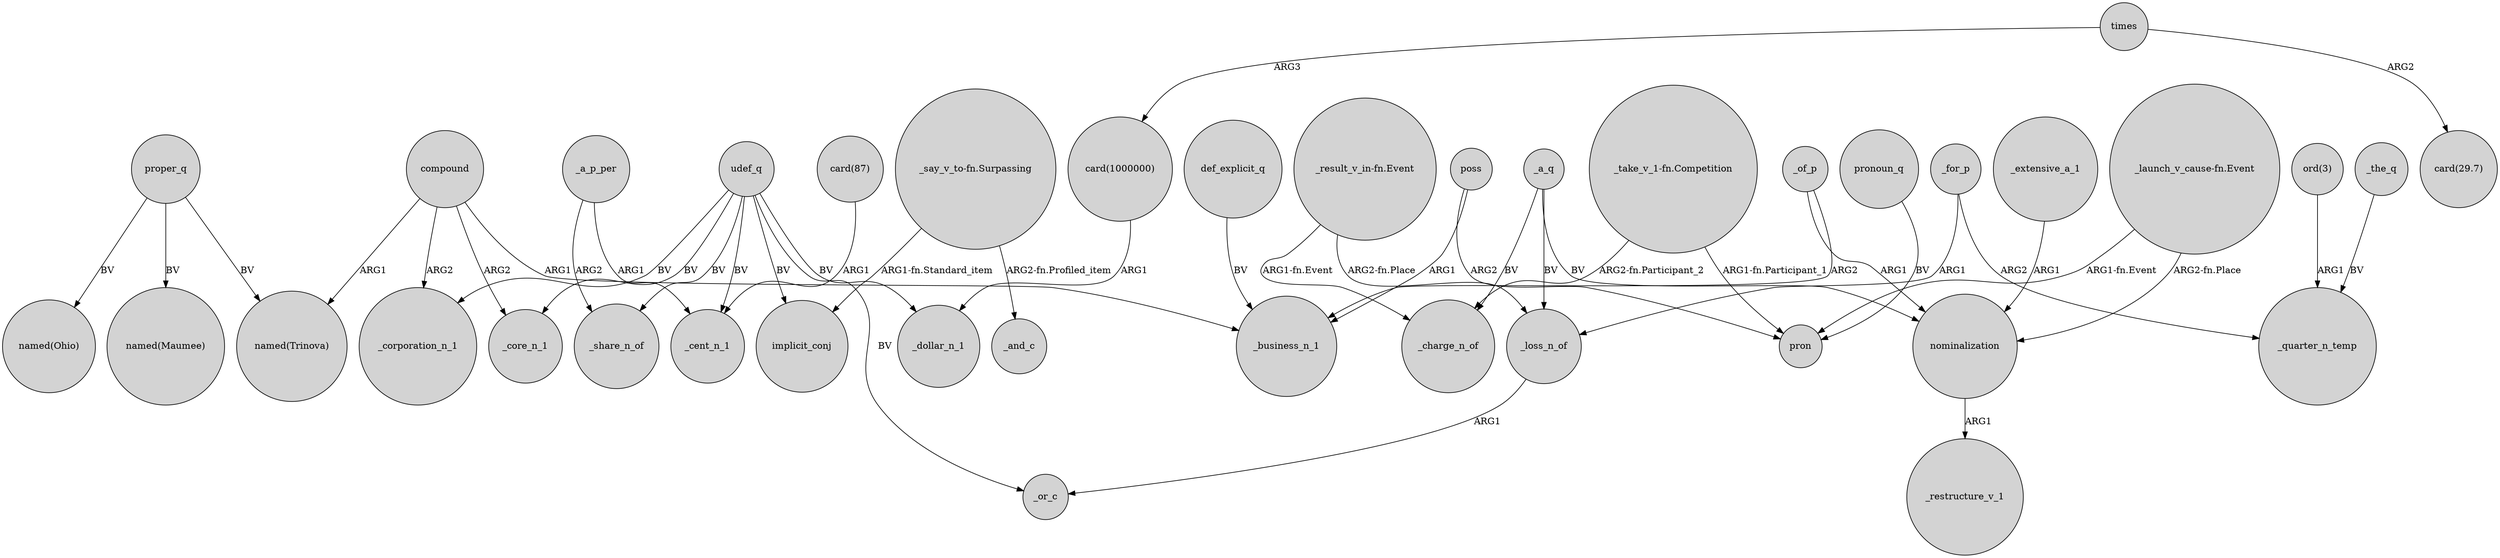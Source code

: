 digraph {
	node [shape=circle style=filled]
	def_explicit_q -> _business_n_1 [label=BV]
	_a_q -> _loss_n_of [label=BV]
	compound -> "named(Trinova)" [label=ARG1]
	poss -> _business_n_1 [label=ARG1]
	"ord(3)" -> _quarter_n_temp [label=ARG1]
	_a_q -> nominalization [label=BV]
	_a_p_per -> _cent_n_1 [label=ARG1]
	_of_p -> nominalization [label=ARG1]
	compound -> _core_n_1 [label=ARG2]
	"_take_v_1-fn.Competition" -> _charge_n_of [label="ARG2-fn.Participant_2"]
	_extensive_a_1 -> nominalization [label=ARG1]
	_the_q -> _quarter_n_temp [label=BV]
	proper_q -> "named(Trinova)" [label=BV]
	"_result_v_in-fn.Event" -> _loss_n_of [label="ARG2-fn.Place"]
	times -> "card(1000000)" [label=ARG3]
	"_say_v_to-fn.Surpassing" -> implicit_conj [label="ARG1-fn.Standard_item"]
	_a_q -> _charge_n_of [label=BV]
	udef_q -> _cent_n_1 [label=BV]
	proper_q -> "named(Ohio)" [label=BV]
	udef_q -> _or_c [label=BV]
	udef_q -> _core_n_1 [label=BV]
	pronoun_q -> pron [label=BV]
	poss -> pron [label=ARG2]
	nominalization -> _restructure_v_1 [label=ARG1]
	_a_p_per -> _share_n_of [label=ARG2]
	_for_p -> _quarter_n_temp [label=ARG2]
	_for_p -> _loss_n_of [label=ARG1]
	udef_q -> _share_n_of [label=BV]
	udef_q -> _dollar_n_1 [label=BV]
	"card(1000000)" -> _dollar_n_1 [label=ARG1]
	"_say_v_to-fn.Surpassing" -> _and_c [label="ARG2-fn.Profiled_item"]
	"_result_v_in-fn.Event" -> _charge_n_of [label="ARG1-fn.Event"]
	"_take_v_1-fn.Competition" -> pron [label="ARG1-fn.Participant_1"]
	_of_p -> _business_n_1 [label=ARG2]
	times -> "card(29.7)" [label=ARG2]
	proper_q -> "named(Maumee)" [label=BV]
	_loss_n_of -> _or_c [label=ARG1]
	compound -> _corporation_n_1 [label=ARG2]
	udef_q -> _corporation_n_1 [label=BV]
	"_launch_v_cause-fn.Event" -> pron [label="ARG1-fn.Event"]
	"_launch_v_cause-fn.Event" -> nominalization [label="ARG2-fn.Place"]
	compound -> _business_n_1 [label=ARG1]
	udef_q -> implicit_conj [label=BV]
	"card(87)" -> _cent_n_1 [label=ARG1]
}
